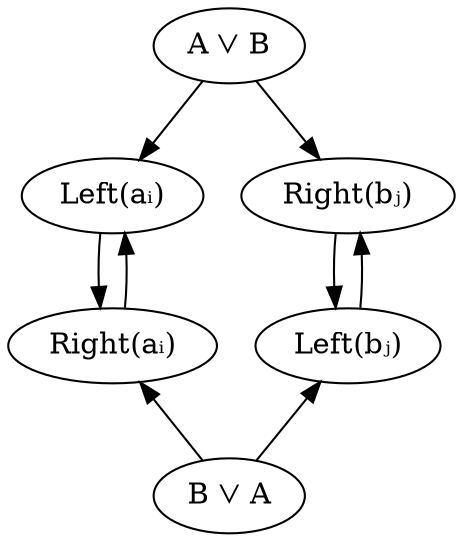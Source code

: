 digraph {
    AorB[label="A ⋁ B"]
    LeftA[label="Left(aᵢ)" class="value"]
    RightB[label="Right(bⱼ)" class="value"]

    AorB -> LeftA
    AorB -> RightB

    BorA[label="B ⋁ A"]
    LeftB[label="Left(bⱼ)" class="value"]
    RightA[label="Right(aᵢ)" class="value"]

    LeftB -> BorA[dir=back]
    RightA -> BorA[dir=back]

    LeftA -> RightA
    RightA -> LeftA
    LeftB -> RightB
    RightB -> LeftB
}
